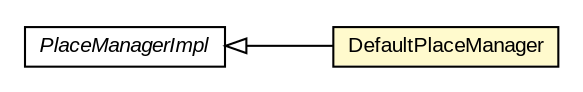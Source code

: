 #!/usr/local/bin/dot
#
# Class diagram 
# Generated by UMLGraph version R5_6-24-gf6e263 (http://www.umlgraph.org/)
#

digraph G {
	edge [fontname="arial",fontsize=10,labelfontname="arial",labelfontsize=10];
	node [fontname="arial",fontsize=10,shape=plaintext];
	nodesep=0.25;
	ranksep=0.5;
	rankdir=LR;
	// com.gwtplatform.mvp.client.proxy.PlaceManagerImpl
	c215301 [label=<<table title="com.gwtplatform.mvp.client.proxy.PlaceManagerImpl" border="0" cellborder="1" cellspacing="0" cellpadding="2" port="p" href="./PlaceManagerImpl.html">
		<tr><td><table border="0" cellspacing="0" cellpadding="1">
<tr><td align="center" balign="center"><font face="arial italic"> PlaceManagerImpl </font></td></tr>
		</table></td></tr>
		</table>>, URL="./PlaceManagerImpl.html", fontname="arial", fontcolor="black", fontsize=10.0];
	// com.gwtplatform.mvp.client.proxy.DefaultPlaceManager
	c215320 [label=<<table title="com.gwtplatform.mvp.client.proxy.DefaultPlaceManager" border="0" cellborder="1" cellspacing="0" cellpadding="2" port="p" bgcolor="lemonChiffon" href="./DefaultPlaceManager.html">
		<tr><td><table border="0" cellspacing="0" cellpadding="1">
<tr><td align="center" balign="center"> DefaultPlaceManager </td></tr>
		</table></td></tr>
		</table>>, URL="./DefaultPlaceManager.html", fontname="arial", fontcolor="black", fontsize=10.0];
	//com.gwtplatform.mvp.client.proxy.DefaultPlaceManager extends com.gwtplatform.mvp.client.proxy.PlaceManagerImpl
	c215301:p -> c215320:p [dir=back,arrowtail=empty];
}

